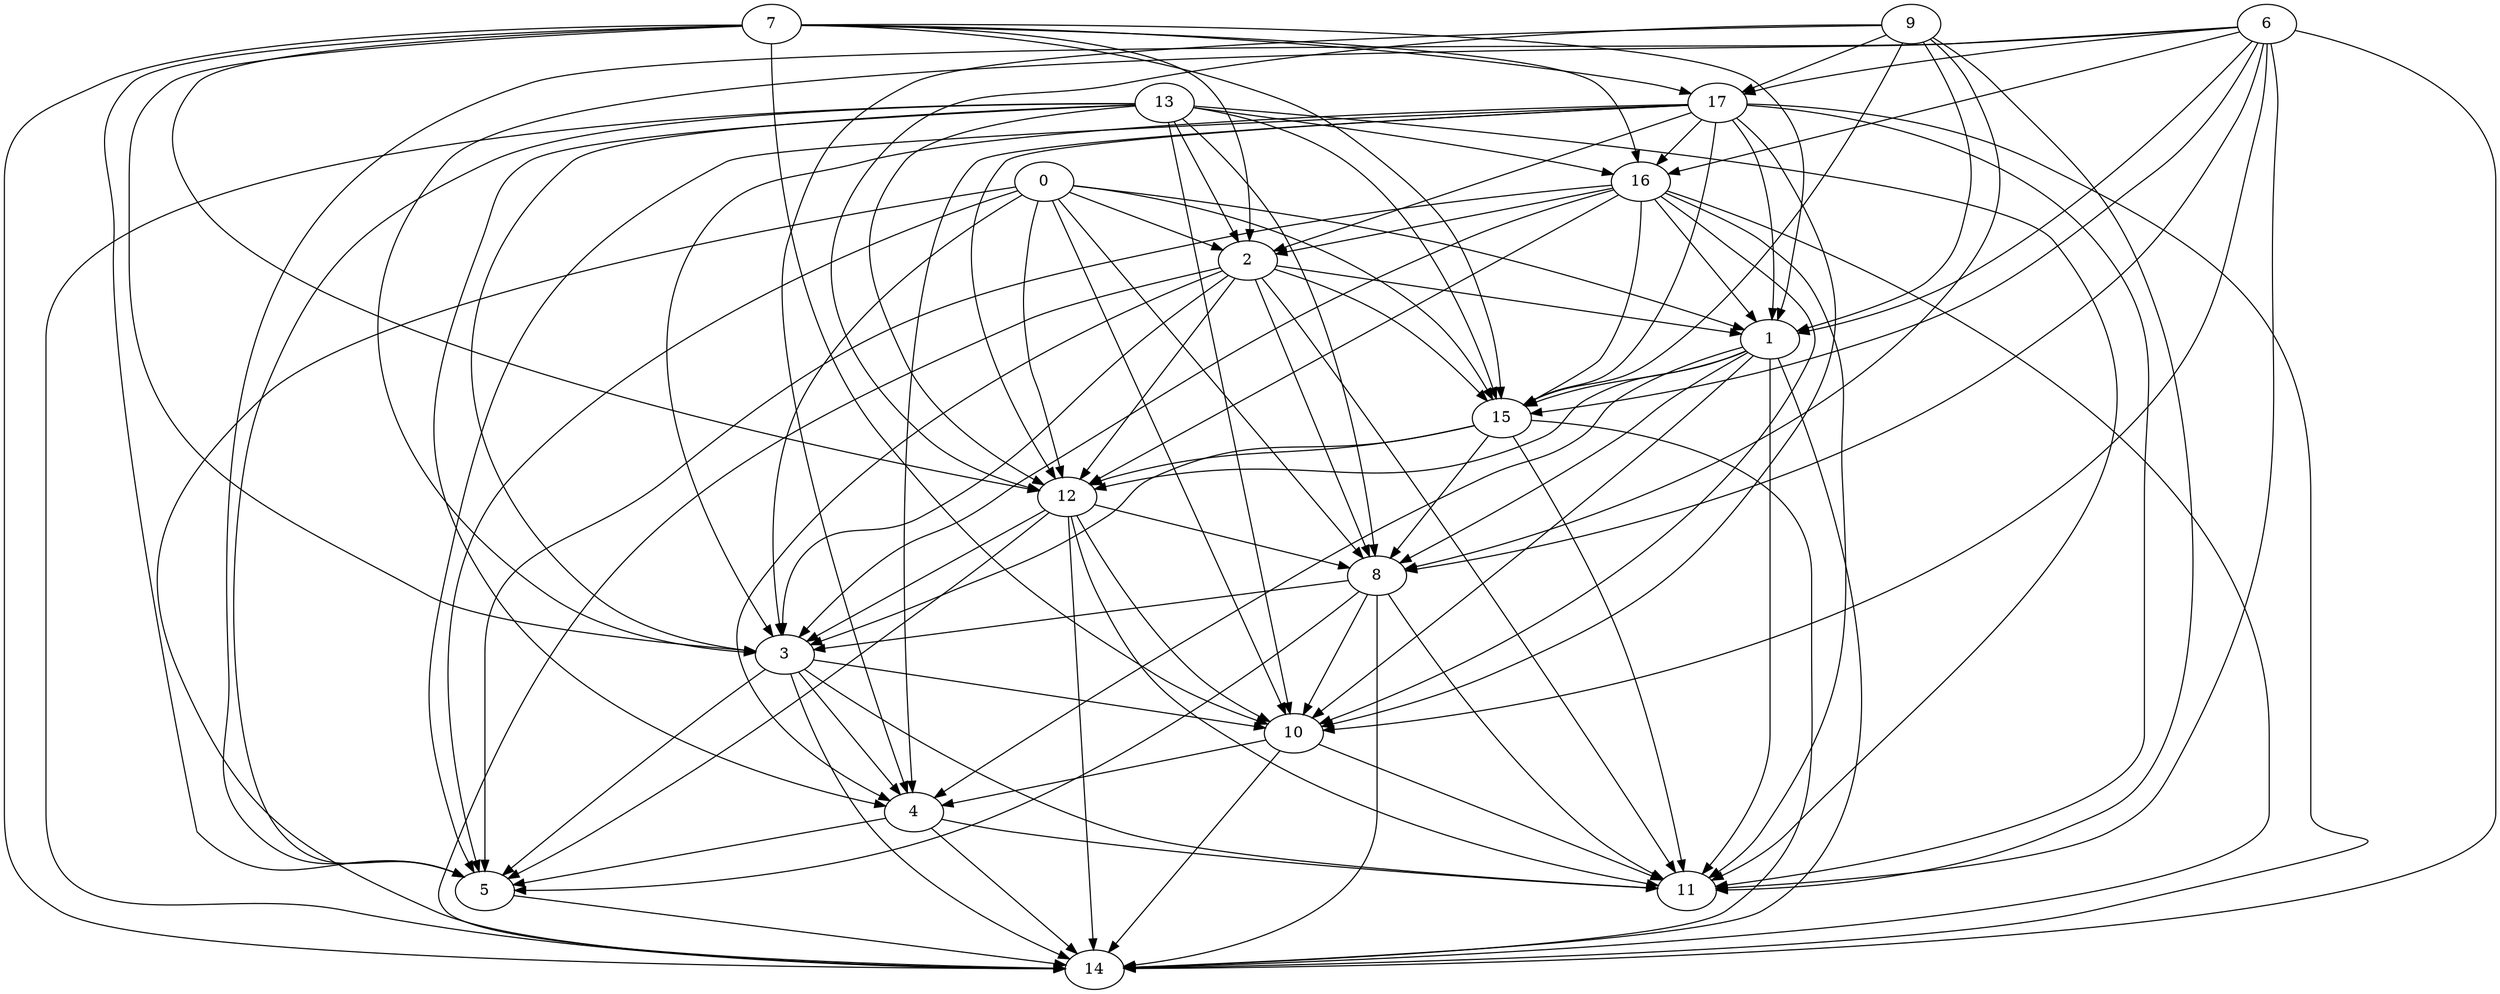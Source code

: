 digraph {
	"11" ["Start"=0,"Weight"=951,"Processor"=1];
	"12" ["Start"=1588,"Weight"=956,"Processor"=1];
	"13" ["Start"=0,"Weight"=689,"Processor"=2];
	"14" ["Start"=2544,"Weight"=174,"Processor"=1];
	"15" ["Start"=1800,"Weight"=487,"Processor"=2];
	"16" ["Start"=1140,"Weight"=425,"Processor"=3];
	"17" ["Start"=1625,"Weight"=151,"Processor"=3];
	"0" ["Start"=0,"Weight"=238,"Processor"=4];
	"1" ["Start"=1872,"Weight"=823,"Processor"=3];
	"2" ["Start"=2031,"Weight"=232,"Processor"=4];
	"3" ["Start"=2672,"Weight"=338,"Processor"=4];
	"4" ["Start"=3343,"Weight"=388,"Processor"=4];
	"5" ["Start"=3731,"Weight"=283,"Processor"=4];
	"6" ["Start"=2287,"Weight"=378,"Processor"=2];
	"7" ["Start"=2665,"Weight"=426,"Processor"=2];
	"8" ["Start"=3149,"Weight"=129,"Processor"=3];
	"9" ["Start"=2718,"Weight"=955,"Processor"=1];
	"10" ["Start"=3923,"Weight"=841,"Processor"=1];
	"0" -> "1" ["Weight"=517];
	"0" -> "2" ["Weight"=753];
	"0" -> "3" ["Weight"=592];
	"0" -> "5" ["Weight"=159];
	"0" -> "8" ["Weight"=554];
	"1" -> "10" ["Weight"=848];
	"1" -> "11" ["Weight"=781];
	"16" -> "12" ["Weight"=372];
	"1" -> "12" ["Weight"=527];
	"16" -> "11" ["Weight"=358];
	"12" -> "14" ["Weight"=180];
	"16" -> "10" ["Weight"=292];
	"1" -> "14" ["Weight"=241];
	"1" -> "15" ["Weight"=977];
	"12" -> "11" ["Weight"=986];
	"12" -> "10" ["Weight"=399];
	"5" -> "14" ["Weight"=686];
	"9" -> "1" ["Weight"=917];
	"9" -> "11" ["Weight"=265];
	"9" -> "12" ["Weight"=633];
	"9" -> "4" ["Weight"=461];
	"9" -> "15" ["Weight"=716];
	"16" -> "15" ["Weight"=310];
	"9" -> "8" ["Weight"=373];
	"9" -> "17" ["Weight"=670];
	"16" -> "14" ["Weight"=236];
	"1" -> "4" ["Weight"=648];
	"1" -> "8" ["Weight"=783];
	"12" -> "3" ["Weight"=128];
	"12" -> "5" ["Weight"=384];
	"12" -> "8" ["Weight"=107];
	"2" -> "1" ["Weight"=891];
	"2" -> "3" ["Weight"=628];
	"2" -> "4" ["Weight"=184];
	"2" -> "8" ["Weight"=886];
	"0" -> "10" ["Weight"=280];
	"13" -> "2" ["Weight"=513];
	"15" -> "14" ["Weight"=385];
	"0" -> "12" ["Weight"=885];
	"13" -> "3" ["Weight"=453];
	"13" -> "4" ["Weight"=110];
	"15" -> "12" ["Weight"=601];
	"0" -> "14" ["Weight"=256];
	"13" -> "5" ["Weight"=595];
	"15" -> "11" ["Weight"=981];
	"0" -> "15" ["Weight"=856];
	"4" -> "11" ["Weight"=922];
	"13" -> "8" ["Weight"=801];
	"4" -> "14" ["Weight"=503];
	"8" -> "10" ["Weight"=193];
	"8" -> "11" ["Weight"=643];
	"8" -> "14" ["Weight"=797];
	"3" -> "4" ["Weight"=461];
	"3" -> "5" ["Weight"=943];
	"10" -> "11" ["Weight"=915];
	"4" -> "5" ["Weight"=229];
	"15" -> "3" ["Weight"=195];
	"3" -> "10" ["Weight"=913];
	"3" -> "11" ["Weight"=244];
	"15" -> "8" ["Weight"=599];
	"10" -> "14" ["Weight"=560];
	"3" -> "14" ["Weight"=202];
	"7" -> "10" ["Weight"=699];
	"7" -> "12" ["Weight"=658];
	"7" -> "14" ["Weight"=364];
	"7" -> "15" ["Weight"=104];
	"7" -> "16" ["Weight"=183];
	"7" -> "17" ["Weight"=738];
	"16" -> "1" ["Weight"=875];
	"16" -> "2" ["Weight"=144];
	"16" -> "3" ["Weight"=990];
	"16" -> "5" ["Weight"=902];
	"6" -> "1" ["Weight"=129];
	"6" -> "3" ["Weight"=132];
	"6" -> "5" ["Weight"=949];
	"6" -> "8" ["Weight"=155];
	"17" -> "1" ["Weight"=909];
	"17" -> "2" ["Weight"=255];
	"17" -> "3" ["Weight"=576];
	"17" -> "4" ["Weight"=491];
	"17" -> "5" ["Weight"=105];
	"13" -> "16" ["Weight"=451];
	"17" -> "12" ["Weight"=548];
	"13" -> "15" ["Weight"=263];
	"17" -> "11" ["Weight"=918];
	"2" -> "11" ["Weight"=569];
	"13" -> "14" ["Weight"=947];
	"17" -> "10" ["Weight"=849];
	"2" -> "12" ["Weight"=418];
	"13" -> "12" ["Weight"=207];
	"2" -> "14" ["Weight"=422];
	"6" -> "10" ["Weight"=401];
	"13" -> "11" ["Weight"=460];
	"2" -> "15" ["Weight"=930];
	"6" -> "11" ["Weight"=801];
	"13" -> "10" ["Weight"=731];
	"6" -> "14" ["Weight"=842];
	"6" -> "15" ["Weight"=696];
	"7" -> "1" ["Weight"=151];
	"6" -> "16" ["Weight"=740];
	"7" -> "2" ["Weight"=268];
	"6" -> "17" ["Weight"=114];
	"7" -> "3" ["Weight"=154];
	"17" -> "16" ["Weight"=948];
	"17" -> "15" ["Weight"=301];
	"7" -> "5" ["Weight"=807];
	"17" -> "14" ["Weight"=607];
	"10" -> "4" ["Weight"=774];
	"8" -> "3" ["Weight"=145];
	"8" -> "5" ["Weight"=443];
}
